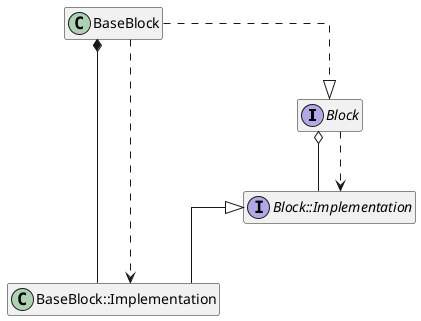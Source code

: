 @startuml
hide members
skinparam linetype ortho
together {
  interface Block
  interface Block_Implementation as "Block::Implementation"
}
together {
  class BaseBlock
  class BaseBlock_Implementation as "BaseBlock::Implementation"
}
Block o-- Block_Implementation
Block ..> Block_Implementation
BaseBlock *---- BaseBlock_Implementation
BaseBlock ....> BaseBlock_Implementation
BaseBlock ..|> Block
Block_Implementation <|-- BaseBlock_Implementation
@enduml
